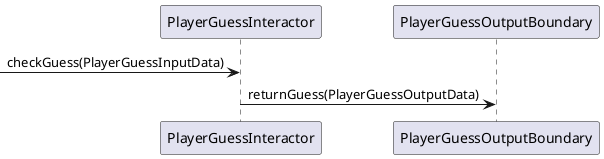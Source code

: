 @startuml

-> PlayerGuessInteractor: checkGuess(PlayerGuessInputData)
PlayerGuessInteractor -> PlayerGuessOutputBoundary: returnGuess(PlayerGuessOutputData)

@enduml